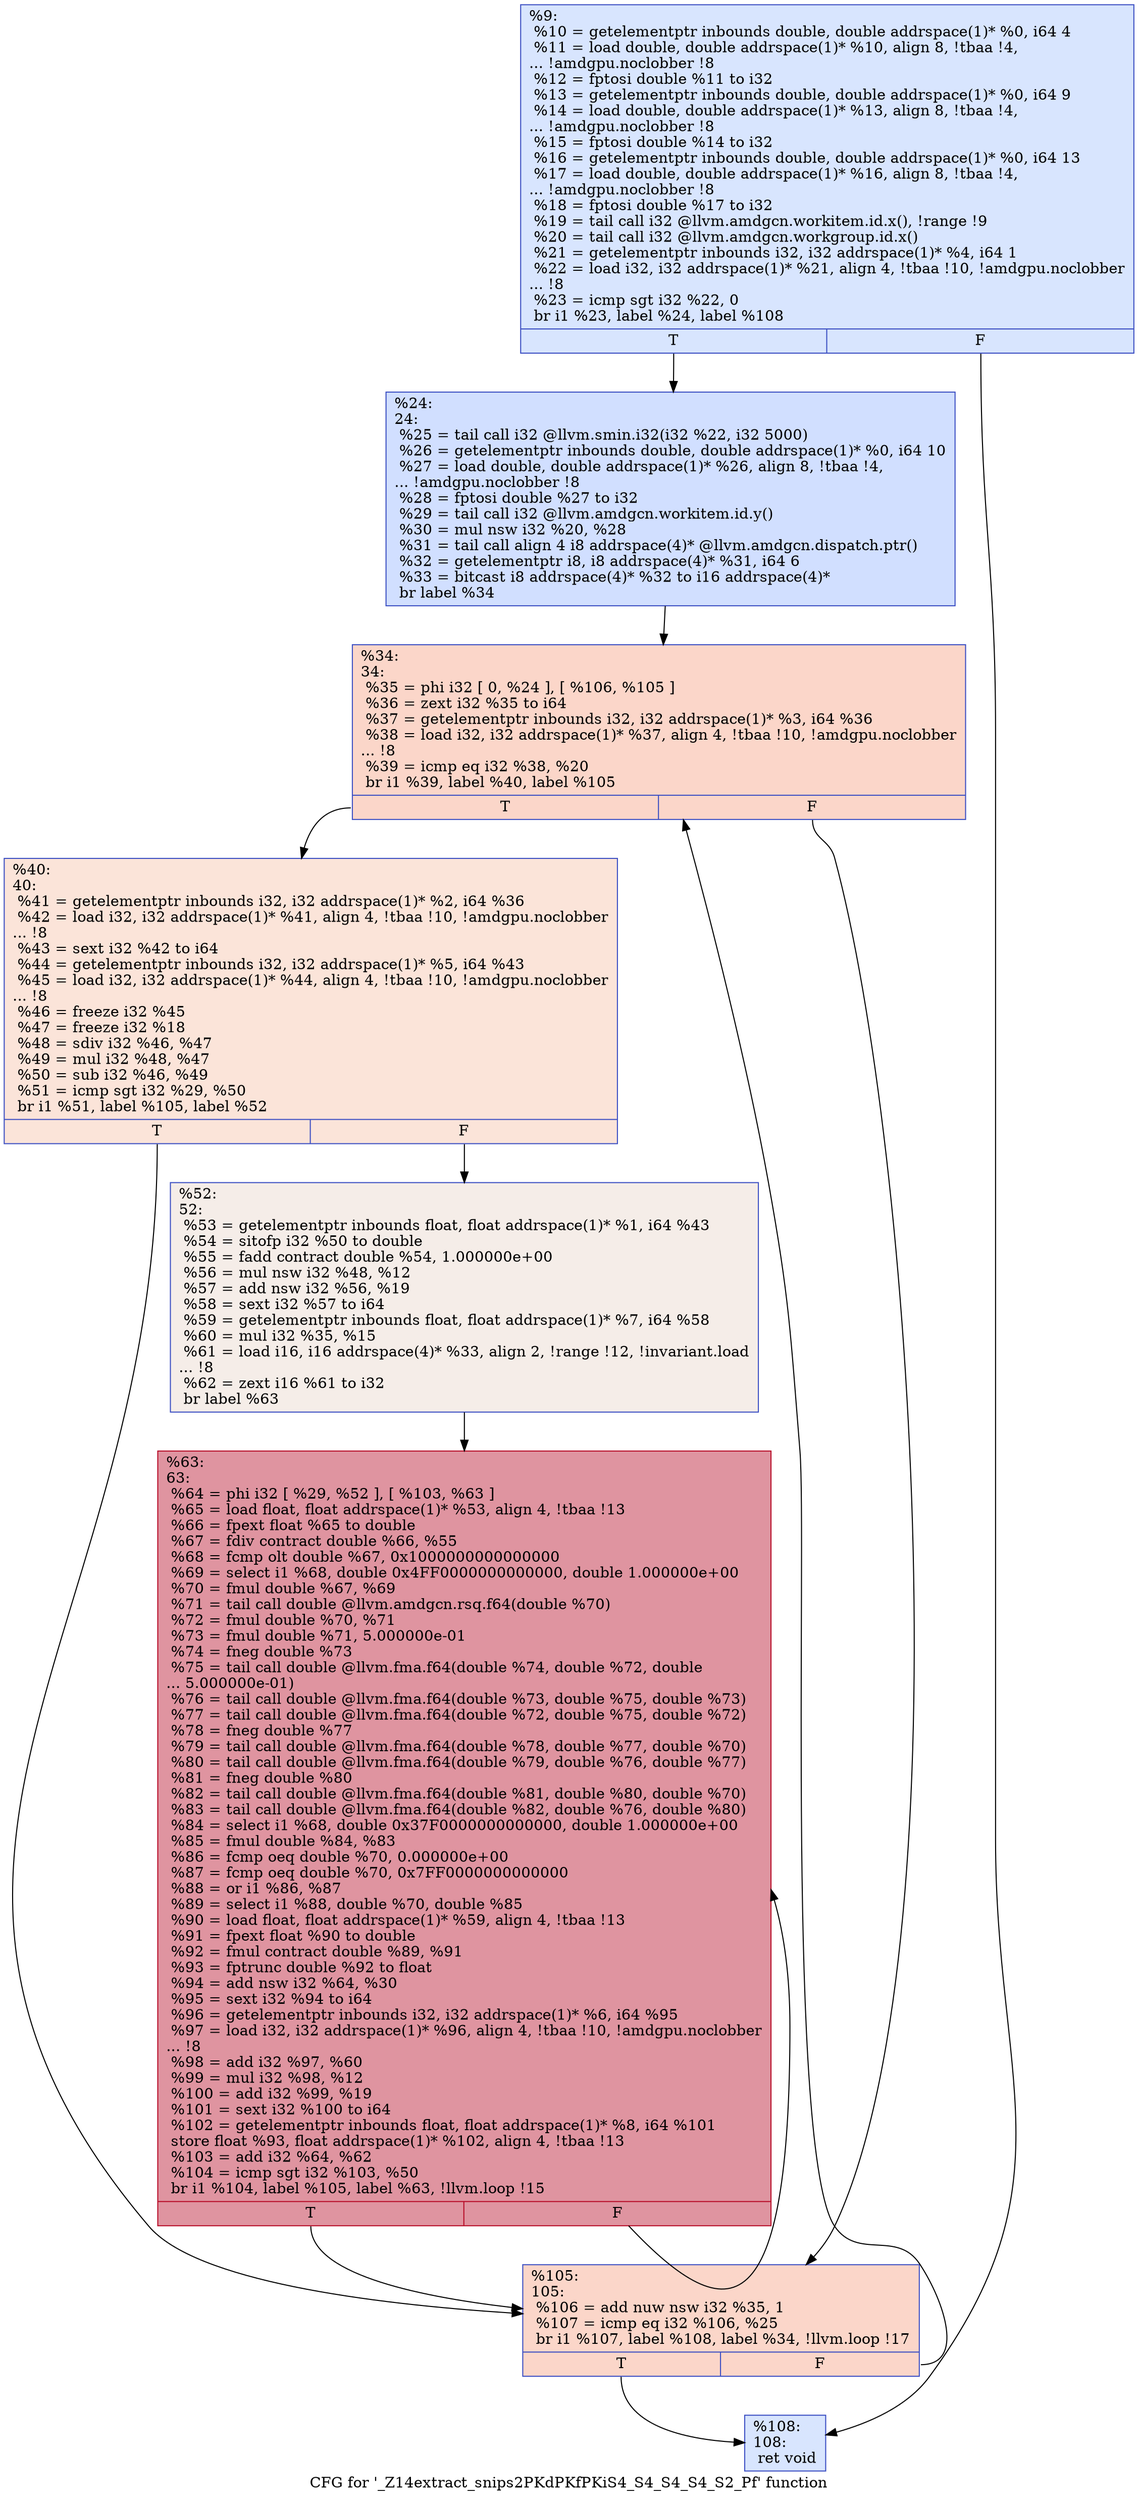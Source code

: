 digraph "CFG for '_Z14extract_snips2PKdPKfPKiS4_S4_S4_S4_S2_Pf' function" {
	label="CFG for '_Z14extract_snips2PKdPKfPKiS4_S4_S4_S4_S2_Pf' function";

	Node0x45a8b60 [shape=record,color="#3d50c3ff", style=filled, fillcolor="#a7c5fe70",label="{%9:\l  %10 = getelementptr inbounds double, double addrspace(1)* %0, i64 4\l  %11 = load double, double addrspace(1)* %10, align 8, !tbaa !4,\l... !amdgpu.noclobber !8\l  %12 = fptosi double %11 to i32\l  %13 = getelementptr inbounds double, double addrspace(1)* %0, i64 9\l  %14 = load double, double addrspace(1)* %13, align 8, !tbaa !4,\l... !amdgpu.noclobber !8\l  %15 = fptosi double %14 to i32\l  %16 = getelementptr inbounds double, double addrspace(1)* %0, i64 13\l  %17 = load double, double addrspace(1)* %16, align 8, !tbaa !4,\l... !amdgpu.noclobber !8\l  %18 = fptosi double %17 to i32\l  %19 = tail call i32 @llvm.amdgcn.workitem.id.x(), !range !9\l  %20 = tail call i32 @llvm.amdgcn.workgroup.id.x()\l  %21 = getelementptr inbounds i32, i32 addrspace(1)* %4, i64 1\l  %22 = load i32, i32 addrspace(1)* %21, align 4, !tbaa !10, !amdgpu.noclobber\l... !8\l  %23 = icmp sgt i32 %22, 0\l  br i1 %23, label %24, label %108\l|{<s0>T|<s1>F}}"];
	Node0x45a8b60:s0 -> Node0x45ac530;
	Node0x45a8b60:s1 -> Node0x45ac5c0;
	Node0x45ac530 [shape=record,color="#3d50c3ff", style=filled, fillcolor="#96b7ff70",label="{%24:\l24:                                               \l  %25 = tail call i32 @llvm.smin.i32(i32 %22, i32 5000)\l  %26 = getelementptr inbounds double, double addrspace(1)* %0, i64 10\l  %27 = load double, double addrspace(1)* %26, align 8, !tbaa !4,\l... !amdgpu.noclobber !8\l  %28 = fptosi double %27 to i32\l  %29 = tail call i32 @llvm.amdgcn.workitem.id.y()\l  %30 = mul nsw i32 %20, %28\l  %31 = tail call align 4 i8 addrspace(4)* @llvm.amdgcn.dispatch.ptr()\l  %32 = getelementptr i8, i8 addrspace(4)* %31, i64 6\l  %33 = bitcast i8 addrspace(4)* %32 to i16 addrspace(4)*\l  br label %34\l}"];
	Node0x45ac530 -> Node0x45abad0;
	Node0x45abad0 [shape=record,color="#3d50c3ff", style=filled, fillcolor="#f6a38570",label="{%34:\l34:                                               \l  %35 = phi i32 [ 0, %24 ], [ %106, %105 ]\l  %36 = zext i32 %35 to i64\l  %37 = getelementptr inbounds i32, i32 addrspace(1)* %3, i64 %36\l  %38 = load i32, i32 addrspace(1)* %37, align 4, !tbaa !10, !amdgpu.noclobber\l... !8\l  %39 = icmp eq i32 %38, %20\l  br i1 %39, label %40, label %105\l|{<s0>T|<s1>F}}"];
	Node0x45abad0:s0 -> Node0x45add60;
	Node0x45abad0:s1 -> Node0x45abb20;
	Node0x45add60 [shape=record,color="#3d50c3ff", style=filled, fillcolor="#f5c1a970",label="{%40:\l40:                                               \l  %41 = getelementptr inbounds i32, i32 addrspace(1)* %2, i64 %36\l  %42 = load i32, i32 addrspace(1)* %41, align 4, !tbaa !10, !amdgpu.noclobber\l... !8\l  %43 = sext i32 %42 to i64\l  %44 = getelementptr inbounds i32, i32 addrspace(1)* %5, i64 %43\l  %45 = load i32, i32 addrspace(1)* %44, align 4, !tbaa !10, !amdgpu.noclobber\l... !8\l  %46 = freeze i32 %45\l  %47 = freeze i32 %18\l  %48 = sdiv i32 %46, %47\l  %49 = mul i32 %48, %47\l  %50 = sub i32 %46, %49\l  %51 = icmp sgt i32 %29, %50\l  br i1 %51, label %105, label %52\l|{<s0>T|<s1>F}}"];
	Node0x45add60:s0 -> Node0x45abb20;
	Node0x45add60:s1 -> Node0x45ae490;
	Node0x45ae490 [shape=record,color="#3d50c3ff", style=filled, fillcolor="#e8d6cc70",label="{%52:\l52:                                               \l  %53 = getelementptr inbounds float, float addrspace(1)* %1, i64 %43\l  %54 = sitofp i32 %50 to double\l  %55 = fadd contract double %54, 1.000000e+00\l  %56 = mul nsw i32 %48, %12\l  %57 = add nsw i32 %56, %19\l  %58 = sext i32 %57 to i64\l  %59 = getelementptr inbounds float, float addrspace(1)* %7, i64 %58\l  %60 = mul i32 %35, %15\l  %61 = load i16, i16 addrspace(4)* %33, align 2, !range !12, !invariant.load\l... !8\l  %62 = zext i16 %61 to i32\l  br label %63\l}"];
	Node0x45ae490 -> Node0x45af6a0;
	Node0x45af6a0 [shape=record,color="#b70d28ff", style=filled, fillcolor="#b70d2870",label="{%63:\l63:                                               \l  %64 = phi i32 [ %29, %52 ], [ %103, %63 ]\l  %65 = load float, float addrspace(1)* %53, align 4, !tbaa !13\l  %66 = fpext float %65 to double\l  %67 = fdiv contract double %66, %55\l  %68 = fcmp olt double %67, 0x1000000000000000\l  %69 = select i1 %68, double 0x4FF0000000000000, double 1.000000e+00\l  %70 = fmul double %67, %69\l  %71 = tail call double @llvm.amdgcn.rsq.f64(double %70)\l  %72 = fmul double %70, %71\l  %73 = fmul double %71, 5.000000e-01\l  %74 = fneg double %73\l  %75 = tail call double @llvm.fma.f64(double %74, double %72, double\l... 5.000000e-01)\l  %76 = tail call double @llvm.fma.f64(double %73, double %75, double %73)\l  %77 = tail call double @llvm.fma.f64(double %72, double %75, double %72)\l  %78 = fneg double %77\l  %79 = tail call double @llvm.fma.f64(double %78, double %77, double %70)\l  %80 = tail call double @llvm.fma.f64(double %79, double %76, double %77)\l  %81 = fneg double %80\l  %82 = tail call double @llvm.fma.f64(double %81, double %80, double %70)\l  %83 = tail call double @llvm.fma.f64(double %82, double %76, double %80)\l  %84 = select i1 %68, double 0x37F0000000000000, double 1.000000e+00\l  %85 = fmul double %84, %83\l  %86 = fcmp oeq double %70, 0.000000e+00\l  %87 = fcmp oeq double %70, 0x7FF0000000000000\l  %88 = or i1 %86, %87\l  %89 = select i1 %88, double %70, double %85\l  %90 = load float, float addrspace(1)* %59, align 4, !tbaa !13\l  %91 = fpext float %90 to double\l  %92 = fmul contract double %89, %91\l  %93 = fptrunc double %92 to float\l  %94 = add nsw i32 %64, %30\l  %95 = sext i32 %94 to i64\l  %96 = getelementptr inbounds i32, i32 addrspace(1)* %6, i64 %95\l  %97 = load i32, i32 addrspace(1)* %96, align 4, !tbaa !10, !amdgpu.noclobber\l... !8\l  %98 = add i32 %97, %60\l  %99 = mul i32 %98, %12\l  %100 = add i32 %99, %19\l  %101 = sext i32 %100 to i64\l  %102 = getelementptr inbounds float, float addrspace(1)* %8, i64 %101\l  store float %93, float addrspace(1)* %102, align 4, !tbaa !13\l  %103 = add i32 %64, %62\l  %104 = icmp sgt i32 %103, %50\l  br i1 %104, label %105, label %63, !llvm.loop !15\l|{<s0>T|<s1>F}}"];
	Node0x45af6a0:s0 -> Node0x45abb20;
	Node0x45af6a0:s1 -> Node0x45af6a0;
	Node0x45abb20 [shape=record,color="#3d50c3ff", style=filled, fillcolor="#f6a38570",label="{%105:\l105:                                              \l  %106 = add nuw nsw i32 %35, 1\l  %107 = icmp eq i32 %106, %25\l  br i1 %107, label %108, label %34, !llvm.loop !17\l|{<s0>T|<s1>F}}"];
	Node0x45abb20:s0 -> Node0x45ac5c0;
	Node0x45abb20:s1 -> Node0x45abad0;
	Node0x45ac5c0 [shape=record,color="#3d50c3ff", style=filled, fillcolor="#a7c5fe70",label="{%108:\l108:                                              \l  ret void\l}"];
}
